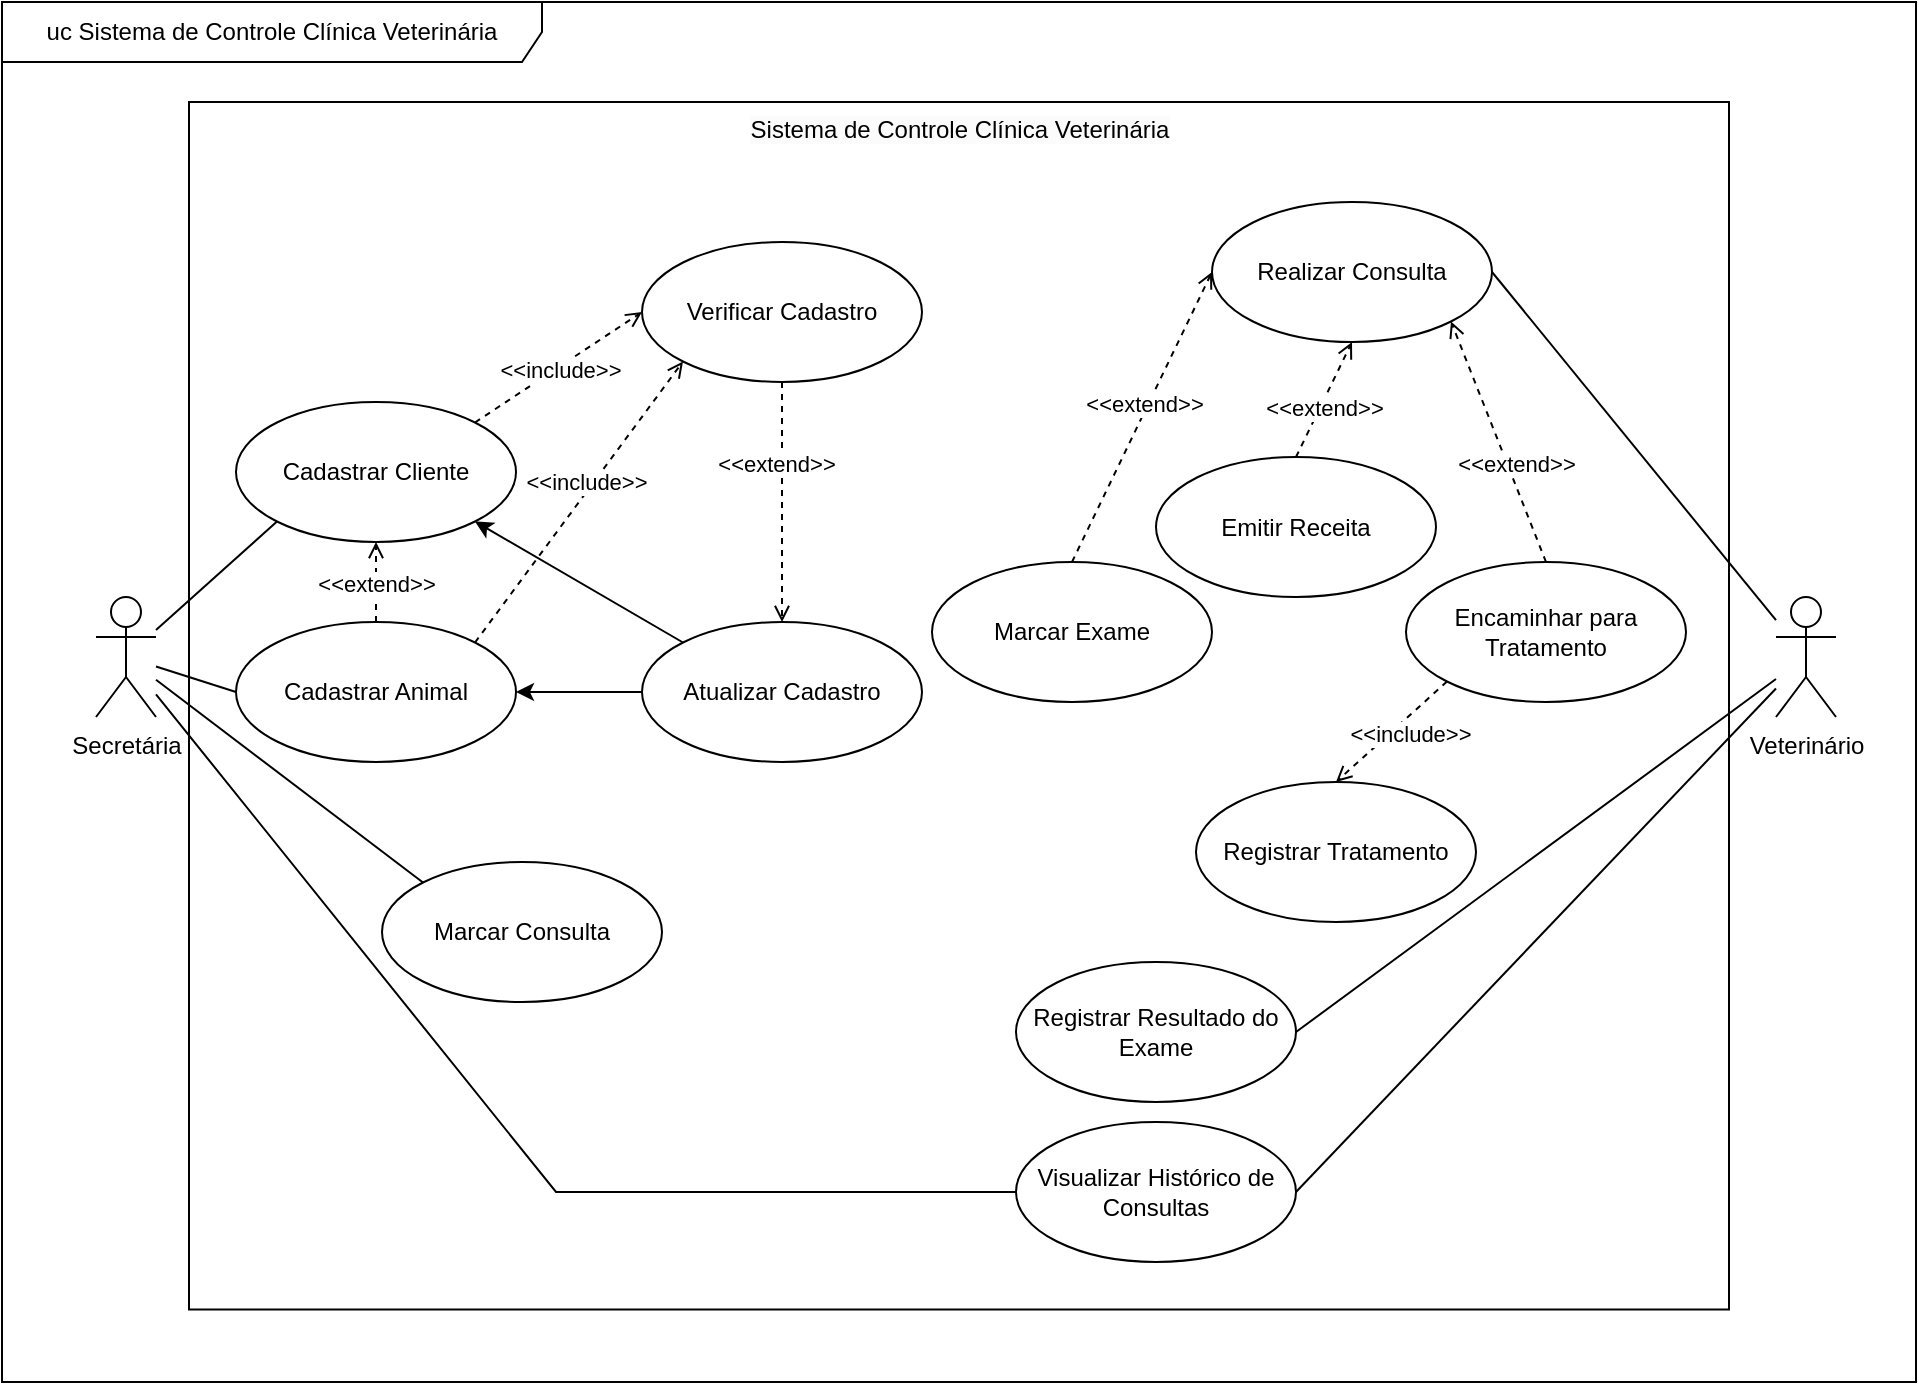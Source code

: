 <mxfile version="22.1.7" type="github">
  <diagram name="Página-1" id="01Xk7Bp4QnYqnkWpoMOx">
    <mxGraphModel dx="1257" dy="711" grid="1" gridSize="10" guides="1" tooltips="1" connect="1" arrows="1" fold="1" page="1" pageScale="1" pageWidth="827" pageHeight="1169" math="0" shadow="0">
      <root>
        <mxCell id="0" />
        <mxCell id="1" parent="0" />
        <mxCell id="FFpbOJQuNYy9sZldtp6s-5" value="&lt;span style=&quot;color: rgb(0, 0, 0); font-family: Helvetica; font-size: 12px; font-style: normal; font-variant-ligatures: normal; font-variant-caps: normal; font-weight: 400; letter-spacing: normal; orphans: 2; text-indent: 0px; text-transform: none; widows: 2; word-spacing: 0px; -webkit-text-stroke-width: 0px; background-color: rgb(251, 251, 251); text-decoration-thickness: initial; text-decoration-style: initial; text-decoration-color: initial; float: none; display: inline !important;&quot;&gt;Sistema de Controle Clínica Veterinária&lt;/span&gt;" style="html=1;whiteSpace=wrap;align=center;verticalAlign=top;" parent="1" vertex="1">
          <mxGeometry x="443.5" y="290" width="770" height="603.75" as="geometry" />
        </mxCell>
        <mxCell id="FFpbOJQuNYy9sZldtp6s-2" value="Veterinário" style="shape=umlActor;verticalLabelPosition=bottom;verticalAlign=top;html=1;align=center;" parent="1" vertex="1">
          <mxGeometry x="1237" y="537.5" width="30" height="60" as="geometry" />
        </mxCell>
        <mxCell id="q2g5Qw2sh3xrsxrx29LS-4" style="rounded=0;orthogonalLoop=1;jettySize=auto;html=1;exitX=0;exitY=0.5;exitDx=0;exitDy=0;endArrow=none;endFill=0;" edge="1" parent="1" source="FFpbOJQuNYy9sZldtp6s-3" target="FFpbOJQuNYy9sZldtp6s-6">
          <mxGeometry relative="1" as="geometry" />
        </mxCell>
        <mxCell id="FFpbOJQuNYy9sZldtp6s-3" value="Cadastrar Animal" style="ellipse;whiteSpace=wrap;html=1;align=center;" parent="1" vertex="1">
          <mxGeometry x="467" y="550" width="140" height="70" as="geometry" />
        </mxCell>
        <mxCell id="FFpbOJQuNYy9sZldtp6s-4" value="uc Sistema de Controle Clínica Veterinária" style="shape=umlFrame;whiteSpace=wrap;html=1;pointerEvents=0;width=270;height=30;align=center;" parent="1" vertex="1">
          <mxGeometry x="350" y="240" width="957" height="690" as="geometry" />
        </mxCell>
        <mxCell id="FFpbOJQuNYy9sZldtp6s-6" value="Secretária" style="shape=umlActor;verticalLabelPosition=bottom;verticalAlign=top;html=1;align=center;" parent="1" vertex="1">
          <mxGeometry x="397" y="537.5" width="30" height="60" as="geometry" />
        </mxCell>
        <mxCell id="q2g5Qw2sh3xrsxrx29LS-6" style="edgeStyle=orthogonalEdgeStyle;rounded=0;orthogonalLoop=1;jettySize=auto;html=1;exitX=0;exitY=0.5;exitDx=0;exitDy=0;entryX=1;entryY=0.5;entryDx=0;entryDy=0;" edge="1" parent="1" source="FFpbOJQuNYy9sZldtp6s-8" target="FFpbOJQuNYy9sZldtp6s-3">
          <mxGeometry relative="1" as="geometry" />
        </mxCell>
        <mxCell id="q2g5Qw2sh3xrsxrx29LS-7" style="rounded=0;orthogonalLoop=1;jettySize=auto;html=1;exitX=0;exitY=0;exitDx=0;exitDy=0;entryX=1;entryY=1;entryDx=0;entryDy=0;" edge="1" parent="1" source="FFpbOJQuNYy9sZldtp6s-8" target="FFpbOJQuNYy9sZldtp6s-9">
          <mxGeometry relative="1" as="geometry" />
        </mxCell>
        <mxCell id="FFpbOJQuNYy9sZldtp6s-8" value="Atualizar Cadastro" style="ellipse;whiteSpace=wrap;html=1;verticalAlign=middle;align=center;" parent="1" vertex="1">
          <mxGeometry x="670" y="550" width="140" height="70" as="geometry" />
        </mxCell>
        <mxCell id="FFpbOJQuNYy9sZldtp6s-24" style="rounded=0;orthogonalLoop=1;jettySize=auto;html=1;exitX=0;exitY=1;exitDx=0;exitDy=0;endArrow=none;endFill=0;align=center;" parent="1" source="FFpbOJQuNYy9sZldtp6s-9" target="FFpbOJQuNYy9sZldtp6s-6" edge="1">
          <mxGeometry relative="1" as="geometry">
            <mxPoint x="437" y="352.5" as="targetPoint" />
          </mxGeometry>
        </mxCell>
        <mxCell id="FFpbOJQuNYy9sZldtp6s-9" value="Cadastrar Cliente" style="ellipse;whiteSpace=wrap;html=1;align=center;" parent="1" vertex="1">
          <mxGeometry x="467" y="440" width="140" height="70" as="geometry" />
        </mxCell>
        <mxCell id="FFpbOJQuNYy9sZldtp6s-10" value="Marcar Consulta" style="ellipse;whiteSpace=wrap;html=1;align=center;" parent="1" vertex="1">
          <mxGeometry x="540" y="670" width="140" height="70" as="geometry" />
        </mxCell>
        <mxCell id="FFpbOJQuNYy9sZldtp6s-11" value="Marcar Exame" style="ellipse;whiteSpace=wrap;html=1;align=center;" parent="1" vertex="1">
          <mxGeometry x="815" y="520" width="140" height="70" as="geometry" />
        </mxCell>
        <mxCell id="FFpbOJQuNYy9sZldtp6s-35" style="rounded=0;orthogonalLoop=1;jettySize=auto;html=1;exitX=1;exitY=0.5;exitDx=0;exitDy=0;endArrow=none;endFill=0;align=center;" parent="1" source="FFpbOJQuNYy9sZldtp6s-12" target="FFpbOJQuNYy9sZldtp6s-2" edge="1">
          <mxGeometry relative="1" as="geometry" />
        </mxCell>
        <mxCell id="FFpbOJQuNYy9sZldtp6s-12" value="Registrar Resultado do Exame" style="ellipse;whiteSpace=wrap;html=1;align=center;" parent="1" vertex="1">
          <mxGeometry x="857" y="720" width="140" height="70" as="geometry" />
        </mxCell>
        <mxCell id="FFpbOJQuNYy9sZldtp6s-13" value="Emitir Receita" style="ellipse;whiteSpace=wrap;html=1;align=center;" parent="1" vertex="1">
          <mxGeometry x="927" y="467.5" width="140" height="70" as="geometry" />
        </mxCell>
        <mxCell id="FFpbOJQuNYy9sZldtp6s-14" value="Encaminhar para Tratamento" style="ellipse;whiteSpace=wrap;html=1;align=center;" parent="1" vertex="1">
          <mxGeometry x="1052" y="520" width="140" height="70" as="geometry" />
        </mxCell>
        <mxCell id="FFpbOJQuNYy9sZldtp6s-28" style="rounded=0;orthogonalLoop=1;jettySize=auto;html=1;exitX=0;exitY=0.5;exitDx=0;exitDy=0;endArrow=none;endFill=0;align=center;" parent="1" source="FFpbOJQuNYy9sZldtp6s-16" target="FFpbOJQuNYy9sZldtp6s-6" edge="1">
          <mxGeometry relative="1" as="geometry">
            <Array as="points">
              <mxPoint x="627" y="835" />
            </Array>
          </mxGeometry>
        </mxCell>
        <mxCell id="FFpbOJQuNYy9sZldtp6s-31" style="rounded=0;orthogonalLoop=1;jettySize=auto;html=1;exitX=1;exitY=0.5;exitDx=0;exitDy=0;endArrow=none;endFill=0;align=center;" parent="1" source="FFpbOJQuNYy9sZldtp6s-16" target="FFpbOJQuNYy9sZldtp6s-2" edge="1">
          <mxGeometry relative="1" as="geometry" />
        </mxCell>
        <mxCell id="FFpbOJQuNYy9sZldtp6s-16" value="Visualizar Histórico de Consultas" style="ellipse;whiteSpace=wrap;html=1;align=center;" parent="1" vertex="1">
          <mxGeometry x="857" y="800" width="140" height="70" as="geometry" />
        </mxCell>
        <mxCell id="FFpbOJQuNYy9sZldtp6s-27" style="rounded=0;orthogonalLoop=1;jettySize=auto;html=1;exitX=0;exitY=0;exitDx=0;exitDy=0;endArrow=none;endFill=0;align=center;" parent="1" source="FFpbOJQuNYy9sZldtp6s-10" target="FFpbOJQuNYy9sZldtp6s-6" edge="1">
          <mxGeometry relative="1" as="geometry">
            <mxPoint x="437" y="382.5" as="targetPoint" />
          </mxGeometry>
        </mxCell>
        <mxCell id="FFpbOJQuNYy9sZldtp6s-38" value="&amp;lt;&amp;lt;extend&amp;gt;&amp;gt;" style="html=1;verticalAlign=bottom;labelBackgroundColor=default;endArrow=open;endFill=0;dashed=1;rounded=0;exitX=0.5;exitY=0;exitDx=0;exitDy=0;entryX=0.5;entryY=1;entryDx=0;entryDy=0;align=center;" parent="1" source="FFpbOJQuNYy9sZldtp6s-13" target="FFpbOJQuNYy9sZldtp6s-44" edge="1">
          <mxGeometry x="-0.365" y="-6" width="160" relative="1" as="geometry">
            <mxPoint x="542" y="712.5" as="sourcePoint" />
            <mxPoint x="702" y="712.5" as="targetPoint" />
            <mxPoint as="offset" />
          </mxGeometry>
        </mxCell>
        <mxCell id="FFpbOJQuNYy9sZldtp6s-46" style="rounded=0;orthogonalLoop=1;jettySize=auto;html=1;exitX=1;exitY=0.5;exitDx=0;exitDy=0;endArrow=none;endFill=0;align=center;" parent="1" source="FFpbOJQuNYy9sZldtp6s-44" target="FFpbOJQuNYy9sZldtp6s-2" edge="1">
          <mxGeometry relative="1" as="geometry" />
        </mxCell>
        <mxCell id="FFpbOJQuNYy9sZldtp6s-44" value="Realizar Consulta" style="ellipse;whiteSpace=wrap;html=1;align=center;" parent="1" vertex="1">
          <mxGeometry x="955" y="340" width="140" height="70" as="geometry" />
        </mxCell>
        <mxCell id="FFpbOJQuNYy9sZldtp6s-45" value="&amp;lt;&amp;lt;extend&amp;gt;&amp;gt;" style="html=1;verticalAlign=bottom;labelBackgroundColor=default;endArrow=open;endFill=0;dashed=1;rounded=0;entryX=0;entryY=0.5;entryDx=0;entryDy=0;exitX=0.5;exitY=0;exitDx=0;exitDy=0;align=center;" parent="1" source="FFpbOJQuNYy9sZldtp6s-11" target="FFpbOJQuNYy9sZldtp6s-44" edge="1">
          <mxGeometry x="-0.021" y="-2" width="160" relative="1" as="geometry">
            <mxPoint x="862" y="560" as="sourcePoint" />
            <mxPoint x="1022" y="560" as="targetPoint" />
            <mxPoint as="offset" />
          </mxGeometry>
        </mxCell>
        <mxCell id="FFpbOJQuNYy9sZldtp6s-47" value="&amp;lt;&amp;lt;extend&amp;gt;&amp;gt;" style="html=1;verticalAlign=bottom;labelBackgroundColor=default;endArrow=open;endFill=0;dashed=1;rounded=0;exitX=0.5;exitY=0;exitDx=0;exitDy=0;entryX=1;entryY=1;entryDx=0;entryDy=0;align=center;" parent="1" source="FFpbOJQuNYy9sZldtp6s-14" target="FFpbOJQuNYy9sZldtp6s-44" edge="1">
          <mxGeometry x="-0.339" y="-1" width="160" relative="1" as="geometry">
            <mxPoint x="862" y="560" as="sourcePoint" />
            <mxPoint x="1022" y="560" as="targetPoint" />
            <mxPoint as="offset" />
          </mxGeometry>
        </mxCell>
        <mxCell id="FFpbOJQuNYy9sZldtp6s-56" value="Registrar Tratamento" style="ellipse;whiteSpace=wrap;html=1;align=center;" parent="1" vertex="1">
          <mxGeometry x="947" y="630" width="140" height="70" as="geometry" />
        </mxCell>
        <mxCell id="FFpbOJQuNYy9sZldtp6s-58" value="&amp;lt;&amp;lt;include&amp;gt;&amp;gt;" style="html=1;verticalAlign=bottom;labelBackgroundColor=default;endArrow=open;endFill=0;dashed=1;rounded=0;exitX=0;exitY=1;exitDx=0;exitDy=0;entryX=0.5;entryY=0;entryDx=0;entryDy=0;align=center;" parent="1" source="FFpbOJQuNYy9sZldtp6s-14" target="FFpbOJQuNYy9sZldtp6s-56" edge="1">
          <mxGeometry x="0.008" y="13" width="160" relative="1" as="geometry">
            <mxPoint x="862" y="560" as="sourcePoint" />
            <mxPoint x="1022" y="560" as="targetPoint" />
            <mxPoint x="1" as="offset" />
          </mxGeometry>
        </mxCell>
        <mxCell id="FFpbOJQuNYy9sZldtp6s-60" value="&amp;lt;&amp;lt;include&amp;gt;&amp;gt;" style="html=1;verticalAlign=bottom;labelBackgroundColor=default;endArrow=open;endFill=0;dashed=1;rounded=0;entryX=0;entryY=1;entryDx=0;entryDy=0;exitX=1;exitY=0;exitDx=0;exitDy=0;align=center;" parent="1" source="FFpbOJQuNYy9sZldtp6s-3" target="FFpbOJQuNYy9sZldtp6s-62" edge="1">
          <mxGeometry x="0.035" y="-2" width="160" relative="1" as="geometry">
            <mxPoint x="888" y="590" as="sourcePoint" />
            <mxPoint x="840" y="630" as="targetPoint" />
            <mxPoint as="offset" />
            <Array as="points" />
          </mxGeometry>
        </mxCell>
        <mxCell id="FFpbOJQuNYy9sZldtp6s-62" value="Verificar Cadastro" style="ellipse;whiteSpace=wrap;html=1;align=center;" parent="1" vertex="1">
          <mxGeometry x="670" y="360" width="140" height="70" as="geometry" />
        </mxCell>
        <mxCell id="FFpbOJQuNYy9sZldtp6s-65" value="&amp;lt;&amp;lt;extend&amp;gt;&amp;gt;" style="html=1;verticalAlign=bottom;labelBackgroundColor=default;endArrow=open;endFill=0;dashed=1;rounded=0;entryX=0.5;entryY=0;entryDx=0;entryDy=0;exitX=0.5;exitY=1;exitDx=0;exitDy=0;align=center;" parent="1" source="FFpbOJQuNYy9sZldtp6s-62" target="FFpbOJQuNYy9sZldtp6s-8" edge="1">
          <mxGeometry x="-0.17" y="-3" width="160" relative="1" as="geometry">
            <mxPoint x="767" y="668" as="sourcePoint" />
            <mxPoint x="795" y="510" as="targetPoint" />
            <mxPoint as="offset" />
          </mxGeometry>
        </mxCell>
        <mxCell id="q2g5Qw2sh3xrsxrx29LS-2" value="&amp;lt;&amp;lt;extend&amp;gt;&amp;gt;" style="html=1;verticalAlign=bottom;labelBackgroundColor=default;endArrow=open;endFill=0;dashed=1;rounded=0;exitX=0.5;exitY=0;exitDx=0;exitDy=0;entryX=0.5;entryY=1;entryDx=0;entryDy=0;align=center;" edge="1" parent="1" source="FFpbOJQuNYy9sZldtp6s-3" target="FFpbOJQuNYy9sZldtp6s-9">
          <mxGeometry x="-0.5" width="160" relative="1" as="geometry">
            <mxPoint x="707" y="580" as="sourcePoint" />
            <mxPoint x="867" y="580" as="targetPoint" />
            <mxPoint as="offset" />
          </mxGeometry>
        </mxCell>
        <mxCell id="q2g5Qw2sh3xrsxrx29LS-3" value="&amp;lt;&amp;lt;include&amp;gt;&amp;gt;" style="html=1;verticalAlign=bottom;labelBackgroundColor=default;endArrow=open;endFill=0;dashed=1;rounded=0;entryX=0;entryY=0.5;entryDx=0;entryDy=0;exitX=1;exitY=0;exitDx=0;exitDy=0;align=center;" edge="1" parent="1" source="FFpbOJQuNYy9sZldtp6s-9" target="FFpbOJQuNYy9sZldtp6s-62">
          <mxGeometry x="-0.099" y="-9" width="160" relative="1" as="geometry">
            <mxPoint x="607" y="570" as="sourcePoint" />
            <mxPoint x="721" y="490" as="targetPoint" />
            <mxPoint as="offset" />
            <Array as="points" />
          </mxGeometry>
        </mxCell>
      </root>
    </mxGraphModel>
  </diagram>
</mxfile>
